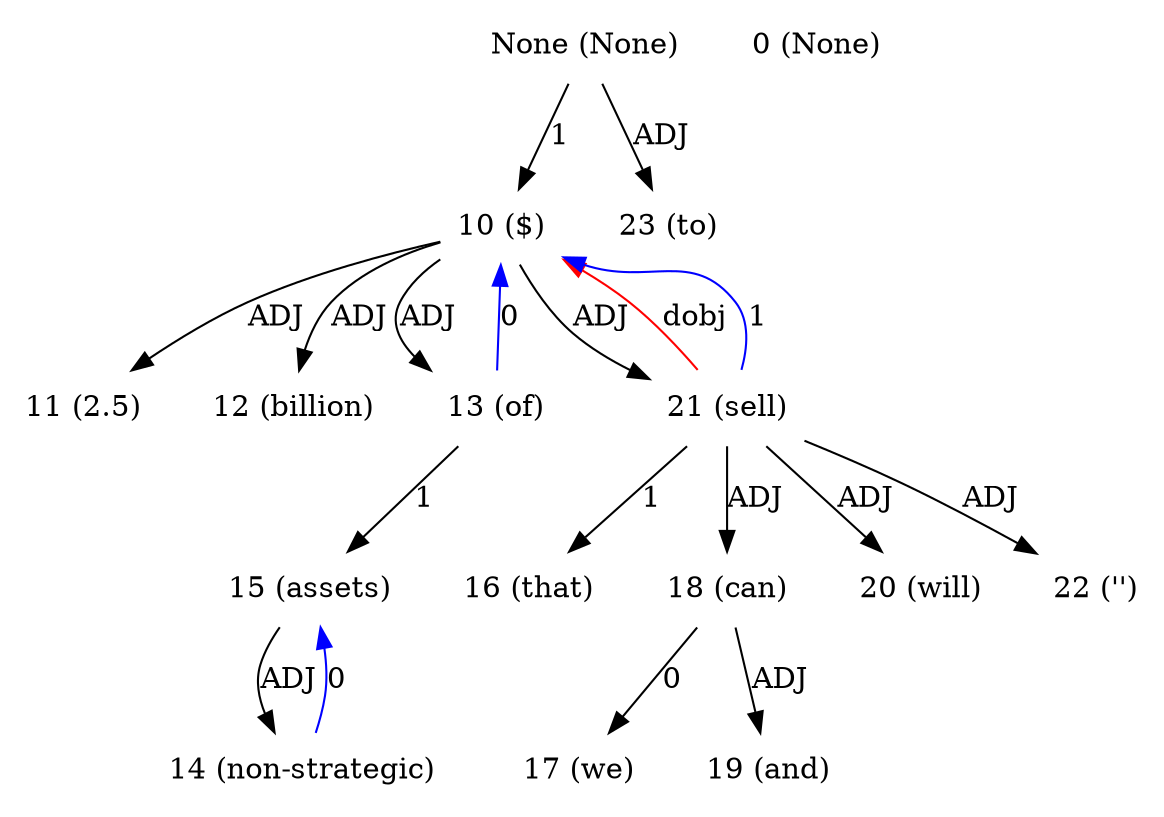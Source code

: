 digraph G{
edge [dir=forward]
node [shape=plaintext]

None [label="None (None)"]
None -> 10 [label="1"]
None [label="None (None)"]
None -> 23 [label="ADJ"]
0 [label="0 (None)"]
10 [label="10 ($)"]
10 -> 11 [label="ADJ"]
10 -> 12 [label="ADJ"]
10 -> 13 [label="ADJ"]
10 -> 21 [label="ADJ"]
21 -> 10 [label="dobj", color="red"]
11 [label="11 (2.5)"]
12 [label="12 (billion)"]
13 [label="13 (of)"]
13 -> 15 [label="1"]
13 -> 10 [label="0", color="blue"]
14 [label="14 (non-strategic)"]
14 -> 15 [label="0", color="blue"]
15 [label="15 (assets)"]
15 -> 14 [label="ADJ"]
16 [label="16 (that)"]
17 [label="17 (we)"]
18 [label="18 (can)"]
18 -> 17 [label="0"]
18 -> 19 [label="ADJ"]
19 [label="19 (and)"]
20 [label="20 (will)"]
21 [label="21 (sell)"]
21 -> 16 [label="1"]
21 -> 10 [label="1", color="blue"]
21 -> 18 [label="ADJ"]
21 -> 20 [label="ADJ"]
21 -> 22 [label="ADJ"]
22 [label="22 ('')"]
23 [label="23 (to)"]
}
